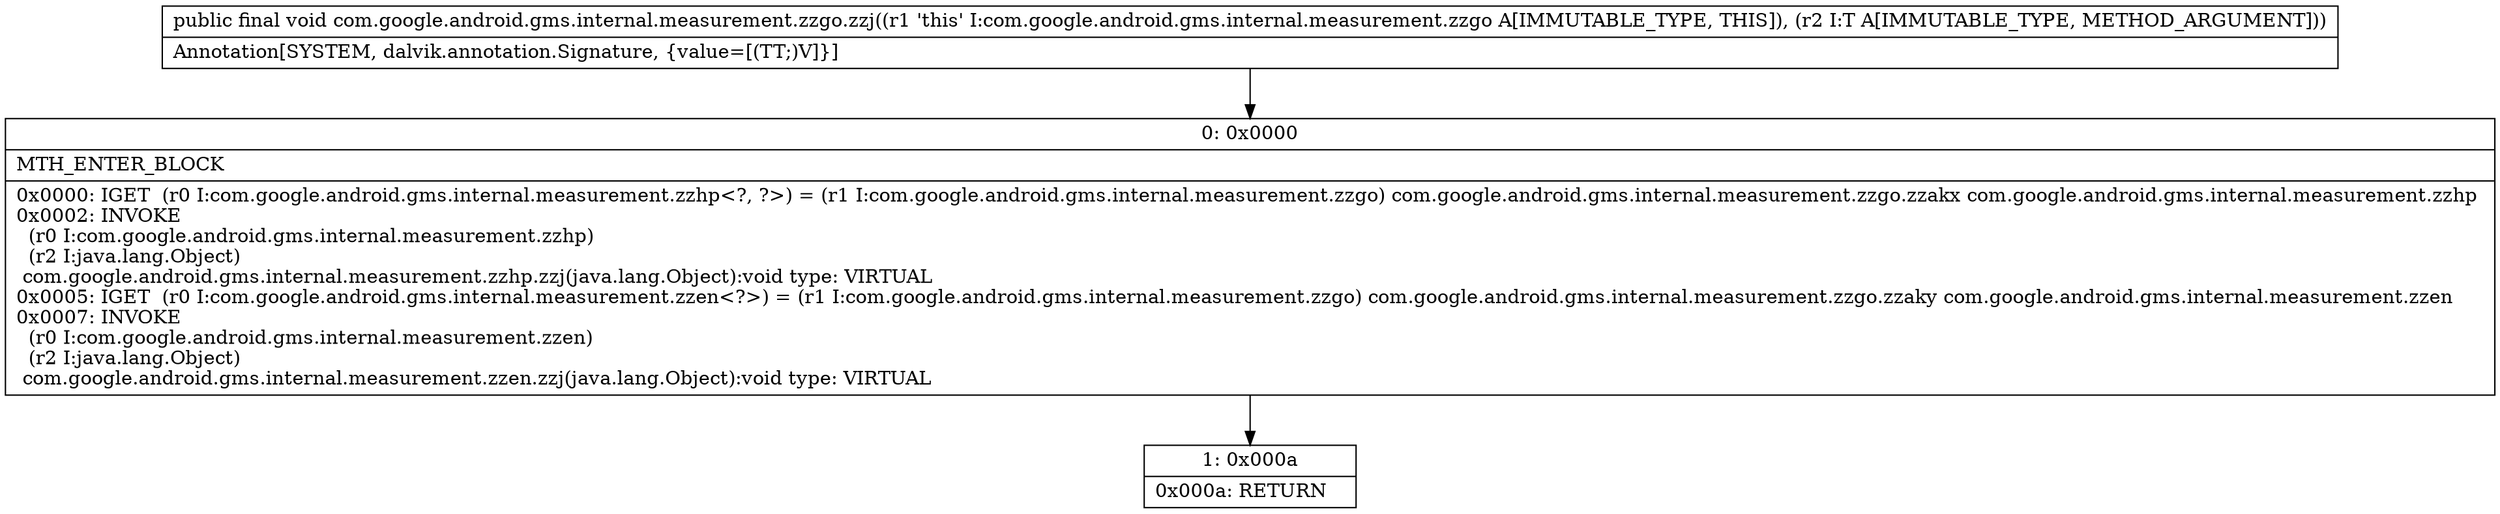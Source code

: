 digraph "CFG forcom.google.android.gms.internal.measurement.zzgo.zzj(Ljava\/lang\/Object;)V" {
Node_0 [shape=record,label="{0\:\ 0x0000|MTH_ENTER_BLOCK\l|0x0000: IGET  (r0 I:com.google.android.gms.internal.measurement.zzhp\<?, ?\>) = (r1 I:com.google.android.gms.internal.measurement.zzgo) com.google.android.gms.internal.measurement.zzgo.zzakx com.google.android.gms.internal.measurement.zzhp \l0x0002: INVOKE  \l  (r0 I:com.google.android.gms.internal.measurement.zzhp)\l  (r2 I:java.lang.Object)\l com.google.android.gms.internal.measurement.zzhp.zzj(java.lang.Object):void type: VIRTUAL \l0x0005: IGET  (r0 I:com.google.android.gms.internal.measurement.zzen\<?\>) = (r1 I:com.google.android.gms.internal.measurement.zzgo) com.google.android.gms.internal.measurement.zzgo.zzaky com.google.android.gms.internal.measurement.zzen \l0x0007: INVOKE  \l  (r0 I:com.google.android.gms.internal.measurement.zzen)\l  (r2 I:java.lang.Object)\l com.google.android.gms.internal.measurement.zzen.zzj(java.lang.Object):void type: VIRTUAL \l}"];
Node_1 [shape=record,label="{1\:\ 0x000a|0x000a: RETURN   \l}"];
MethodNode[shape=record,label="{public final void com.google.android.gms.internal.measurement.zzgo.zzj((r1 'this' I:com.google.android.gms.internal.measurement.zzgo A[IMMUTABLE_TYPE, THIS]), (r2 I:T A[IMMUTABLE_TYPE, METHOD_ARGUMENT]))  | Annotation[SYSTEM, dalvik.annotation.Signature, \{value=[(TT;)V]\}]\l}"];
MethodNode -> Node_0;
Node_0 -> Node_1;
}

